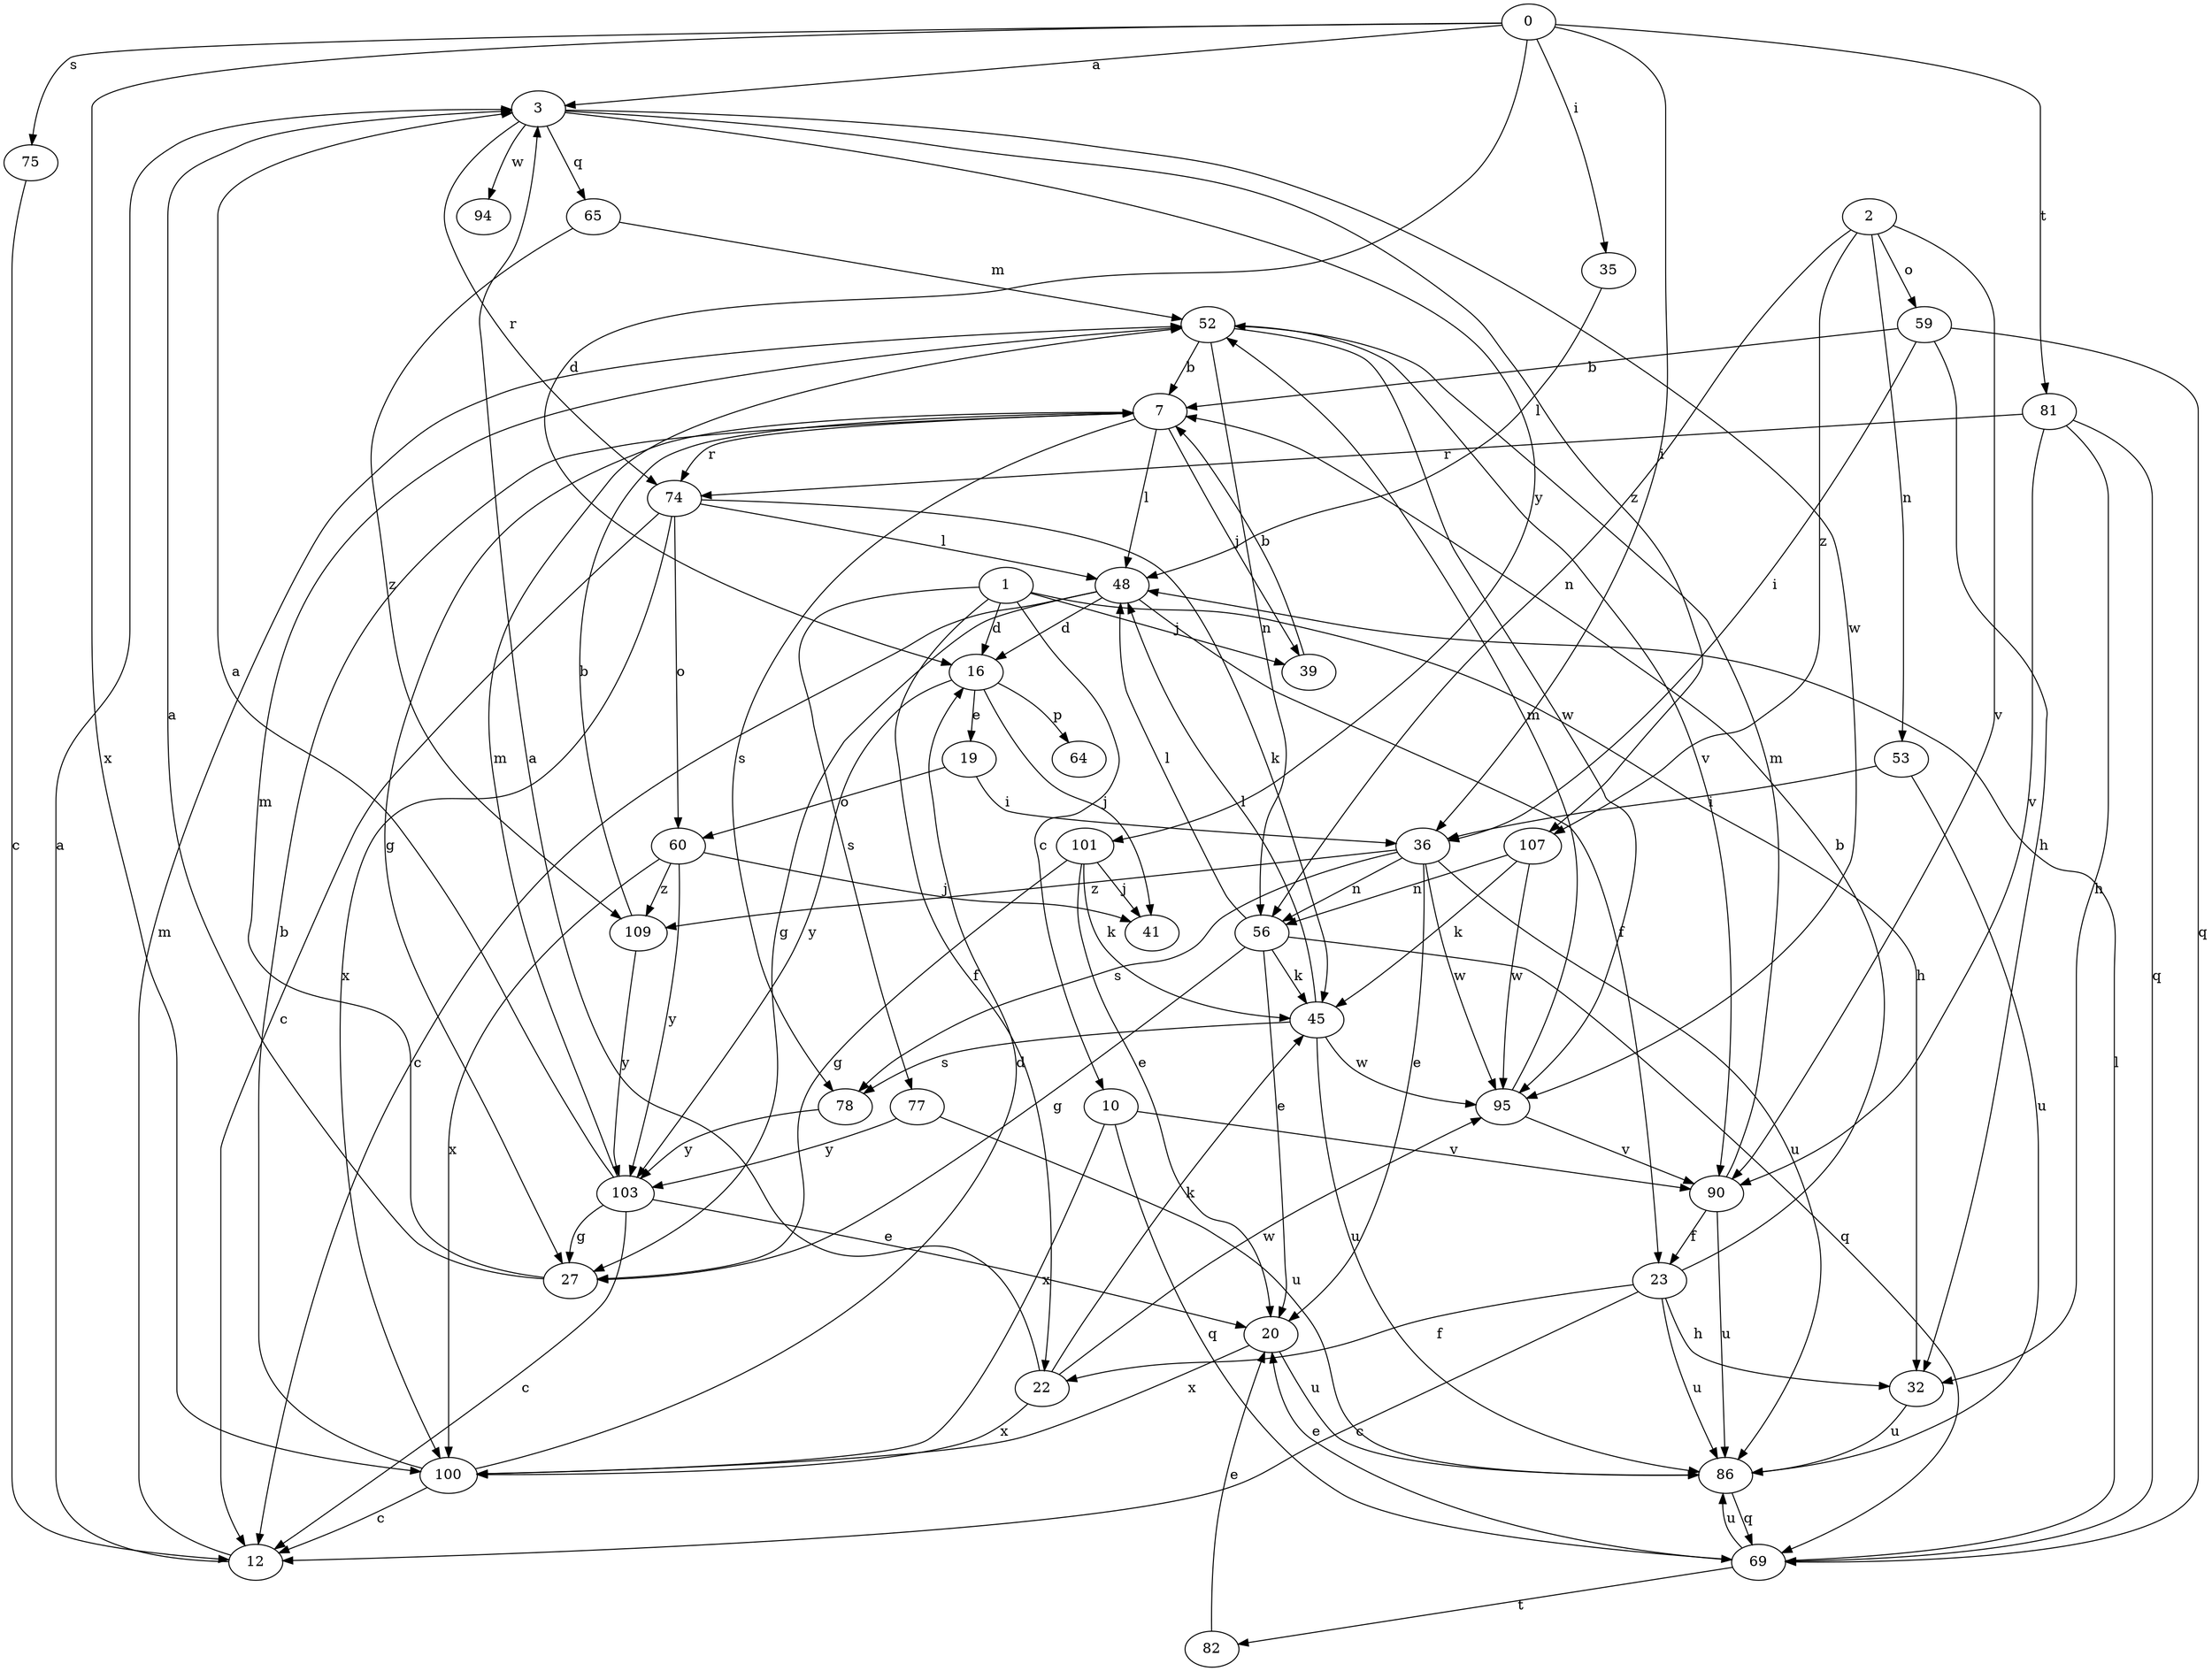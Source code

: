 strict digraph  {
0;
1;
2;
3;
7;
10;
12;
16;
19;
20;
22;
23;
27;
32;
35;
36;
39;
41;
45;
48;
52;
53;
56;
59;
60;
64;
65;
69;
74;
75;
77;
78;
81;
82;
86;
90;
94;
95;
100;
101;
103;
107;
109;
0 -> 3  [label=a];
0 -> 16  [label=d];
0 -> 35  [label=i];
0 -> 36  [label=i];
0 -> 75  [label=s];
0 -> 81  [label=t];
0 -> 100  [label=x];
1 -> 10  [label=c];
1 -> 16  [label=d];
1 -> 22  [label=f];
1 -> 32  [label=h];
1 -> 39  [label=j];
1 -> 77  [label=s];
2 -> 53  [label=n];
2 -> 56  [label=n];
2 -> 59  [label=o];
2 -> 90  [label=v];
2 -> 107  [label=z];
3 -> 65  [label=q];
3 -> 74  [label=r];
3 -> 94  [label=w];
3 -> 95  [label=w];
3 -> 101  [label=y];
3 -> 107  [label=z];
7 -> 27  [label=g];
7 -> 39  [label=j];
7 -> 48  [label=l];
7 -> 74  [label=r];
7 -> 78  [label=s];
10 -> 69  [label=q];
10 -> 90  [label=v];
10 -> 100  [label=x];
12 -> 3  [label=a];
12 -> 52  [label=m];
16 -> 19  [label=e];
16 -> 41  [label=j];
16 -> 64  [label=p];
16 -> 103  [label=y];
19 -> 36  [label=i];
19 -> 60  [label=o];
20 -> 86  [label=u];
20 -> 100  [label=x];
22 -> 3  [label=a];
22 -> 45  [label=k];
22 -> 95  [label=w];
22 -> 100  [label=x];
23 -> 7  [label=b];
23 -> 12  [label=c];
23 -> 22  [label=f];
23 -> 32  [label=h];
23 -> 86  [label=u];
27 -> 3  [label=a];
27 -> 52  [label=m];
32 -> 86  [label=u];
35 -> 48  [label=l];
36 -> 20  [label=e];
36 -> 56  [label=n];
36 -> 78  [label=s];
36 -> 86  [label=u];
36 -> 95  [label=w];
36 -> 109  [label=z];
39 -> 7  [label=b];
45 -> 48  [label=l];
45 -> 78  [label=s];
45 -> 86  [label=u];
45 -> 95  [label=w];
48 -> 12  [label=c];
48 -> 16  [label=d];
48 -> 23  [label=f];
48 -> 27  [label=g];
52 -> 7  [label=b];
52 -> 56  [label=n];
52 -> 90  [label=v];
52 -> 95  [label=w];
53 -> 36  [label=i];
53 -> 86  [label=u];
56 -> 20  [label=e];
56 -> 27  [label=g];
56 -> 45  [label=k];
56 -> 48  [label=l];
56 -> 69  [label=q];
59 -> 7  [label=b];
59 -> 32  [label=h];
59 -> 36  [label=i];
59 -> 69  [label=q];
60 -> 41  [label=j];
60 -> 100  [label=x];
60 -> 103  [label=y];
60 -> 109  [label=z];
65 -> 52  [label=m];
65 -> 109  [label=z];
69 -> 20  [label=e];
69 -> 48  [label=l];
69 -> 82  [label=t];
69 -> 86  [label=u];
74 -> 12  [label=c];
74 -> 45  [label=k];
74 -> 48  [label=l];
74 -> 60  [label=o];
74 -> 100  [label=x];
75 -> 12  [label=c];
77 -> 86  [label=u];
77 -> 103  [label=y];
78 -> 103  [label=y];
81 -> 32  [label=h];
81 -> 69  [label=q];
81 -> 74  [label=r];
81 -> 90  [label=v];
82 -> 20  [label=e];
86 -> 69  [label=q];
90 -> 23  [label=f];
90 -> 52  [label=m];
90 -> 86  [label=u];
95 -> 52  [label=m];
95 -> 90  [label=v];
100 -> 7  [label=b];
100 -> 12  [label=c];
100 -> 16  [label=d];
101 -> 20  [label=e];
101 -> 27  [label=g];
101 -> 41  [label=j];
101 -> 45  [label=k];
103 -> 3  [label=a];
103 -> 12  [label=c];
103 -> 20  [label=e];
103 -> 27  [label=g];
103 -> 52  [label=m];
107 -> 45  [label=k];
107 -> 56  [label=n];
107 -> 95  [label=w];
109 -> 7  [label=b];
109 -> 103  [label=y];
}
